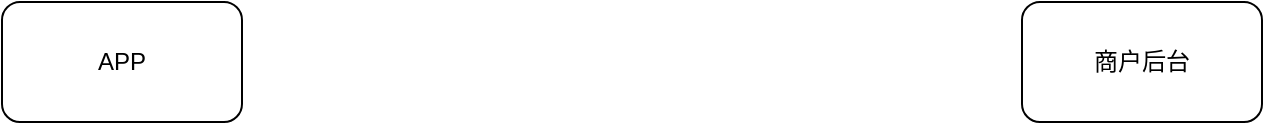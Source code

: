 <mxfile version="12.9.14" type="github">
  <diagram id="9oinRK-apqOSIUHt4nKj" name="第 1 页">
    <mxGraphModel dx="1515" dy="654" grid="1" gridSize="10" guides="1" tooltips="1" connect="1" arrows="1" fold="1" page="1" pageScale="1" pageWidth="4681" pageHeight="3300" math="0" shadow="0">
      <root>
        <mxCell id="0" />
        <mxCell id="1" parent="0" />
        <mxCell id="7YEFFeuLNpMe9hI31lZH-2" value="APP" style="rounded=1;whiteSpace=wrap;html=1;" vertex="1" parent="1">
          <mxGeometry x="510" y="200" width="120" height="60" as="geometry" />
        </mxCell>
        <mxCell id="7YEFFeuLNpMe9hI31lZH-3" value="商户后台" style="rounded=1;whiteSpace=wrap;html=1;" vertex="1" parent="1">
          <mxGeometry x="1020" y="200" width="120" height="60" as="geometry" />
        </mxCell>
      </root>
    </mxGraphModel>
  </diagram>
</mxfile>

